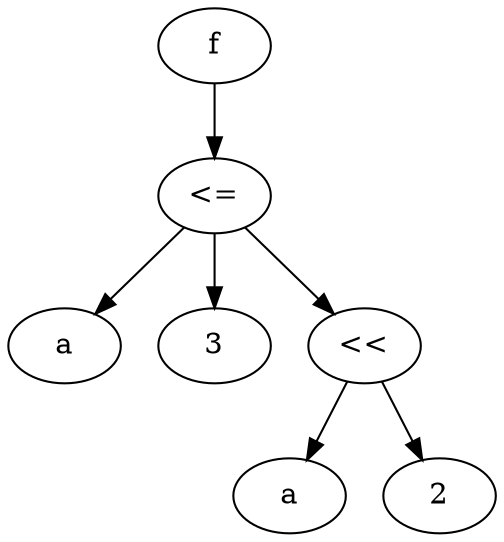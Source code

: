 digraph {
x556398330c20 -> x556398330710
x556398330710 -> x556398330780
x556398330710 -> x5563983306a0
x556398330710 -> x556398330a60
x556398330a60 -> x556398330980
x556398330a60 -> x556398330ad0
x556398330c20 [label="f"];
x556398330710 [label="<="];
x556398330780 [label="a"];
x5563983306a0 [label="3"];
x556398330a60 [label="<<"];
x556398330980 [label="a"];
x556398330ad0 [label="2"];
}
